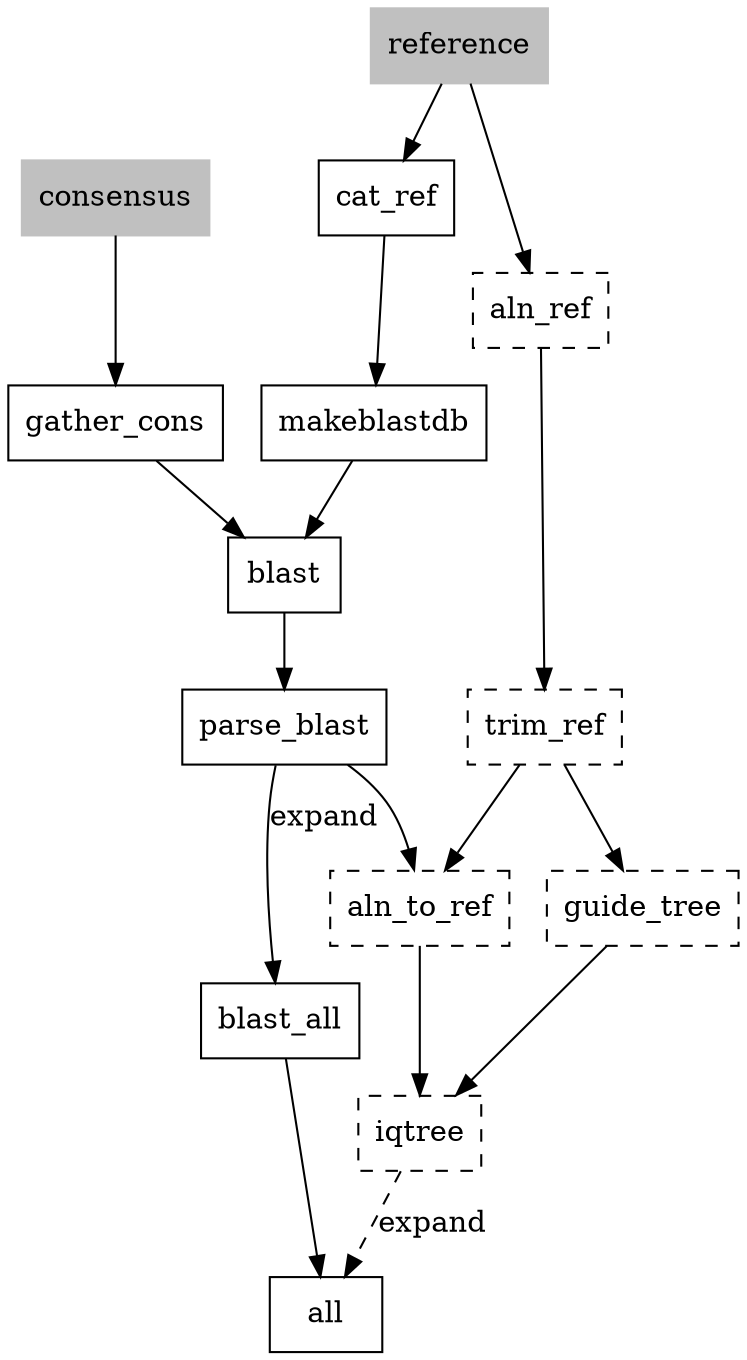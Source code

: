 digraph D {

    // Raw inputs
    consensus [shape=box, style=filled, color=grey]
    reference [shape=box, style=filled, color=grey]

    // Rules
    cat_ref [shape=box]
    makeblastdb [shape=box]
    gather_cons [shape=box]
    blast [shape=box]
    parse_blast [shape=box]
    blast_all [shape=box]
    aln_ref [shape=box, style=dashed]
    trim_ref [shape=box, style=dashed]
    aln_to_ref [shape=box, style=dashed]
    guide_tree [shape=box, style=dashed]
    iqtree [shape=box, style=dashed]
    all [shape=box]

    // Edges before checkpoint
    consensus -> gather_cons
    reference -> {cat_ref, aln_ref}
    cat_ref -> makeblastdb
    makeblastdb -> blast
    gather_cons -> blast
    blast -> parse_blast
    parse_blast -> blast_all [label=expand]
    parse_blast -> aln_to_ref
    blast_all -> all

    // Edges after checkpoint
    aln_ref -> trim_ref
    trim_ref -> {aln_to_ref, guide_tree}
    aln_to_ref -> iqtree
    guide_tree -> iqtree
    iqtree -> all [style=dashed, label="expand"]
}
